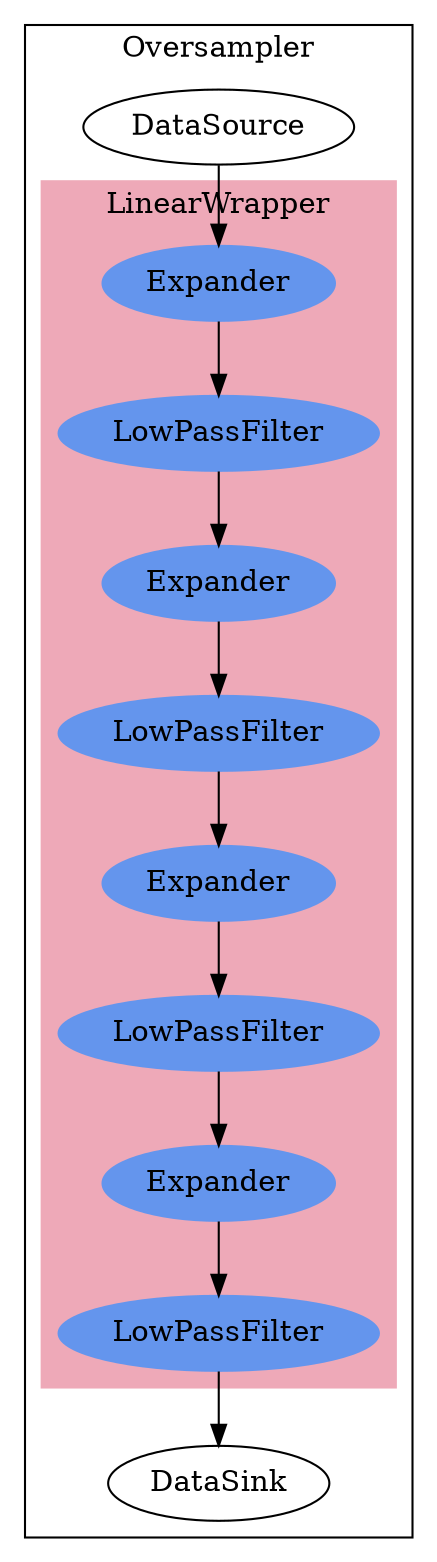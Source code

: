 digraph streamit {
subgraph cluster_node1 {
 label="Oversampler";
node2 [ label="DataSource" ]
subgraph cluster_node3 {
 color=pink2;
 style=filled;
 label="LinearWrapper\n";
node4 [ color=cornflowerblue, style=filled, label="Expander" ]
node5 [ color=cornflowerblue, style=filled, label="LowPassFilter" ]
node4 -> node5
node6 [ color=cornflowerblue, style=filled, label="Expander" ]
node5 -> node6
node7 [ color=cornflowerblue, style=filled, label="LowPassFilter" ]
node6 -> node7
node8 [ color=cornflowerblue, style=filled, label="Expander" ]
node7 -> node8
node9 [ color=cornflowerblue, style=filled, label="LowPassFilter" ]
node8 -> node9
node10 [ color=cornflowerblue, style=filled, label="Expander" ]
node9 -> node10
node11 [ color=cornflowerblue, style=filled, label="LowPassFilter" ]
node10 -> node11
}
node2 -> node4
node12 [ label="DataSink" ]
node11 -> node12
}
}
